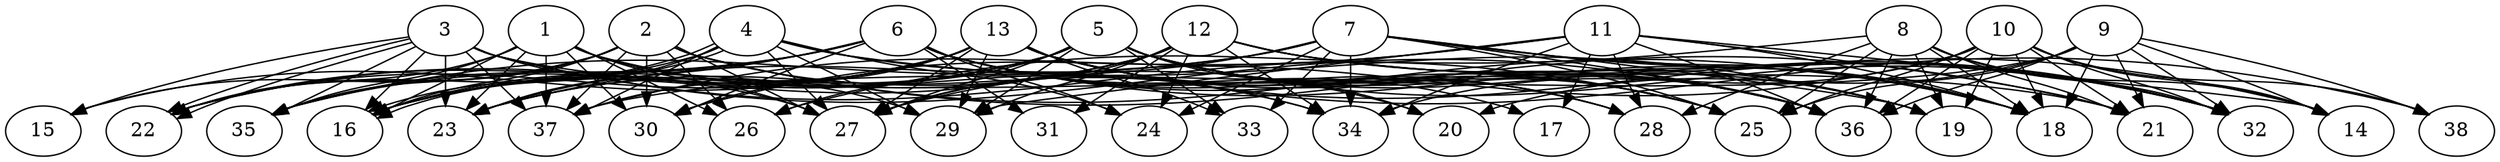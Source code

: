// DAG (tier=3-complex, mode=compute, n=38, ccr=0.485, fat=0.861, density=0.666, regular=0.311, jump=0.253, mindata=1048576, maxdata=16777216)
// DAG automatically generated by daggen at Sun Aug 24 16:33:34 2025
// /home/ermia/Project/Environments/daggen/bin/daggen --dot --ccr 0.485 --fat 0.861 --regular 0.311 --density 0.666 --jump 0.253 --mindata 1048576 --maxdata 16777216 -n 38 
digraph G {
  1 [size="573382320424776368128", alpha="0.15", expect_size="286691160212388184064"]
  1 -> 16 [size ="552144629399552"]
  1 -> 22 [size ="552144629399552"]
  1 -> 23 [size ="552144629399552"]
  1 -> 26 [size ="552144629399552"]
  1 -> 27 [size ="552144629399552"]
  1 -> 29 [size ="552144629399552"]
  1 -> 30 [size ="552144629399552"]
  1 -> 34 [size ="552144629399552"]
  1 -> 35 [size ="552144629399552"]
  1 -> 37 [size ="552144629399552"]
  2 [size="3234983751522313043968", alpha="0.13", expect_size="1617491875761156521984"]
  2 -> 15 [size ="1749865717563392"]
  2 -> 16 [size ="1749865717563392"]
  2 -> 18 [size ="1749865717563392"]
  2 -> 21 [size ="1749865717563392"]
  2 -> 22 [size ="1749865717563392"]
  2 -> 26 [size ="1749865717563392"]
  2 -> 27 [size ="1749865717563392"]
  2 -> 30 [size ="1749865717563392"]
  2 -> 34 [size ="1749865717563392"]
  2 -> 35 [size ="1749865717563392"]
  2 -> 37 [size ="1749865717563392"]
  3 [size="95873904394594416", alpha="0.19", expect_size="47936952197297208"]
  3 -> 15 [size ="37524131020800"]
  3 -> 16 [size ="37524131020800"]
  3 -> 21 [size ="37524131020800"]
  3 -> 22 [size ="37524131020800"]
  3 -> 22 [size ="37524131020800"]
  3 -> 23 [size ="37524131020800"]
  3 -> 25 [size ="37524131020800"]
  3 -> 27 [size ="37524131020800"]
  3 -> 35 [size ="37524131020800"]
  3 -> 36 [size ="37524131020800"]
  3 -> 37 [size ="37524131020800"]
  4 [size="30285434878076911616", alpha="0.08", expect_size="15142717439038455808"]
  4 -> 16 [size ="77728304857088"]
  4 -> 16 [size ="77728304857088"]
  4 -> 19 [size ="77728304857088"]
  4 -> 20 [size ="77728304857088"]
  4 -> 22 [size ="77728304857088"]
  4 -> 23 [size ="77728304857088"]
  4 -> 24 [size ="77728304857088"]
  4 -> 27 [size ="77728304857088"]
  4 -> 29 [size ="77728304857088"]
  4 -> 37 [size ="77728304857088"]
  5 [size="14553144700971900", alpha="0.08", expect_size="7276572350485950"]
  5 -> 16 [size ="1442867629260800"]
  5 -> 19 [size ="1442867629260800"]
  5 -> 20 [size ="1442867629260800"]
  5 -> 23 [size ="1442867629260800"]
  5 -> 25 [size ="1442867629260800"]
  5 -> 26 [size ="1442867629260800"]
  5 -> 27 [size ="1442867629260800"]
  5 -> 28 [size ="1442867629260800"]
  5 -> 29 [size ="1442867629260800"]
  5 -> 32 [size ="1442867629260800"]
  5 -> 33 [size ="1442867629260800"]
  5 -> 35 [size ="1442867629260800"]
  5 -> 36 [size ="1442867629260800"]
  6 [size="21433802318746488", alpha="0.13", expect_size="10716901159373244"]
  6 -> 16 [size ="1698394829488128"]
  6 -> 17 [size ="1698394829488128"]
  6 -> 18 [size ="1698394829488128"]
  6 -> 22 [size ="1698394829488128"]
  6 -> 23 [size ="1698394829488128"]
  6 -> 24 [size ="1698394829488128"]
  6 -> 25 [size ="1698394829488128"]
  6 -> 28 [size ="1698394829488128"]
  6 -> 30 [size ="1698394829488128"]
  6 -> 31 [size ="1698394829488128"]
  6 -> 35 [size ="1698394829488128"]
  6 -> 36 [size ="1698394829488128"]
  7 [size="112868825767344912", alpha="0.10", expect_size="56434412883672456"]
  7 -> 18 [size ="1788605609541632"]
  7 -> 19 [size ="1788605609541632"]
  7 -> 23 [size ="1788605609541632"]
  7 -> 24 [size ="1788605609541632"]
  7 -> 25 [size ="1788605609541632"]
  7 -> 27 [size ="1788605609541632"]
  7 -> 32 [size ="1788605609541632"]
  7 -> 33 [size ="1788605609541632"]
  7 -> 34 [size ="1788605609541632"]
  7 -> 35 [size ="1788605609541632"]
  7 -> 36 [size ="1788605609541632"]
  8 [size="80428389689929568", alpha="0.08", expect_size="40214194844964784"]
  8 -> 14 [size ="1963945946513408"]
  8 -> 18 [size ="1963945946513408"]
  8 -> 19 [size ="1963945946513408"]
  8 -> 21 [size ="1963945946513408"]
  8 -> 25 [size ="1963945946513408"]
  8 -> 26 [size ="1963945946513408"]
  8 -> 28 [size ="1963945946513408"]
  8 -> 32 [size ="1963945946513408"]
  8 -> 36 [size ="1963945946513408"]
  9 [size="644565841821096960", alpha="0.06", expect_size="322282920910548480"]
  9 -> 14 [size ="461971052822528"]
  9 -> 18 [size ="461971052822528"]
  9 -> 20 [size ="461971052822528"]
  9 -> 21 [size ="461971052822528"]
  9 -> 25 [size ="461971052822528"]
  9 -> 32 [size ="461971052822528"]
  9 -> 36 [size ="461971052822528"]
  9 -> 37 [size ="461971052822528"]
  9 -> 38 [size ="461971052822528"]
  10 [size="439452141859941", alpha="0.02", expect_size="219726070929970"]
  10 -> 14 [size ="11483165491200"]
  10 -> 18 [size ="11483165491200"]
  10 -> 19 [size ="11483165491200"]
  10 -> 21 [size ="11483165491200"]
  10 -> 25 [size ="11483165491200"]
  10 -> 27 [size ="11483165491200"]
  10 -> 32 [size ="11483165491200"]
  10 -> 34 [size ="11483165491200"]
  10 -> 36 [size ="11483165491200"]
  10 -> 38 [size ="11483165491200"]
  11 [size="22378475113219248", alpha="0.12", expect_size="11189237556609624"]
  11 -> 14 [size ="594722108211200"]
  11 -> 17 [size ="594722108211200"]
  11 -> 18 [size ="594722108211200"]
  11 -> 21 [size ="594722108211200"]
  11 -> 28 [size ="594722108211200"]
  11 -> 29 [size ="594722108211200"]
  11 -> 30 [size ="594722108211200"]
  11 -> 34 [size ="594722108211200"]
  11 -> 36 [size ="594722108211200"]
  11 -> 37 [size ="594722108211200"]
  12 [size="14077685937563762688", alpha="0.17", expect_size="7038842968781881344"]
  12 -> 14 [size ="46642036211712"]
  12 -> 16 [size ="46642036211712"]
  12 -> 18 [size ="46642036211712"]
  12 -> 19 [size ="46642036211712"]
  12 -> 22 [size ="46642036211712"]
  12 -> 23 [size ="46642036211712"]
  12 -> 24 [size ="46642036211712"]
  12 -> 27 [size ="46642036211712"]
  12 -> 29 [size ="46642036211712"]
  12 -> 31 [size ="46642036211712"]
  12 -> 32 [size ="46642036211712"]
  12 -> 34 [size ="46642036211712"]
  13 [size="3153118268978978", alpha="0.03", expect_size="1576559134489489"]
  13 -> 15 [size ="268829057875968"]
  13 -> 16 [size ="268829057875968"]
  13 -> 22 [size ="268829057875968"]
  13 -> 25 [size ="268829057875968"]
  13 -> 27 [size ="268829057875968"]
  13 -> 28 [size ="268829057875968"]
  13 -> 29 [size ="268829057875968"]
  13 -> 30 [size ="268829057875968"]
  13 -> 32 [size ="268829057875968"]
  13 -> 33 [size ="268829057875968"]
  13 -> 36 [size ="268829057875968"]
  13 -> 37 [size ="268829057875968"]
  13 -> 38 [size ="268829057875968"]
  14 [size="2220864016129367", alpha="0.01", expect_size="1110432008064683"]
  15 [size="150628550579180273664", alpha="0.04", expect_size="75314275289590136832"]
  16 [size="3762030218867739136", alpha="0.03", expect_size="1881015109433869568"]
  17 [size="817969413314693888", alpha="0.08", expect_size="408984706657346944"]
  18 [size="6198075795099238", alpha="0.15", expect_size="3099037897549619"]
  19 [size="70631229271598848", alpha="0.00", expect_size="35315614635799424"]
  20 [size="1692163410651713792", alpha="0.01", expect_size="846081705325856896"]
  21 [size="404456968310386327552", alpha="0.11", expect_size="202228484155193163776"]
  22 [size="200255687173648384", alpha="0.14", expect_size="100127843586824192"]
  23 [size="61174827792144832", alpha="0.18", expect_size="30587413896072416"]
  24 [size="1473358863223569", alpha="0.09", expect_size="736679431611784"]
  25 [size="258541446160612288", alpha="0.09", expect_size="129270723080306144"]
  26 [size="2129948886146046464", alpha="0.17", expect_size="1064974443073023232"]
  27 [size="2575668867424188416", alpha="0.11", expect_size="1287834433712094208"]
  28 [size="91939034213397888", alpha="0.06", expect_size="45969517106698944"]
  29 [size="3745527800328727035904", alpha="0.07", expect_size="1872763900164363517952"]
  30 [size="2616060631647344656384", alpha="0.19", expect_size="1308030315823672328192"]
  31 [size="2160892599907289088", alpha="0.12", expect_size="1080446299953644544"]
  32 [size="1783312375073621504", alpha="0.15", expect_size="891656187536810752"]
  33 [size="1187171323304661248", alpha="0.06", expect_size="593585661652330624"]
  34 [size="52298854484559265792", alpha="0.19", expect_size="26149427242279632896"]
  35 [size="922425542641059968", alpha="0.17", expect_size="461212771320529984"]
  36 [size="760510222224826368", alpha="0.14", expect_size="380255111112413184"]
  37 [size="107132616115953248", alpha="0.13", expect_size="53566308057976624"]
  38 [size="448830138693443387392", alpha="0.19", expect_size="224415069346721693696"]
}